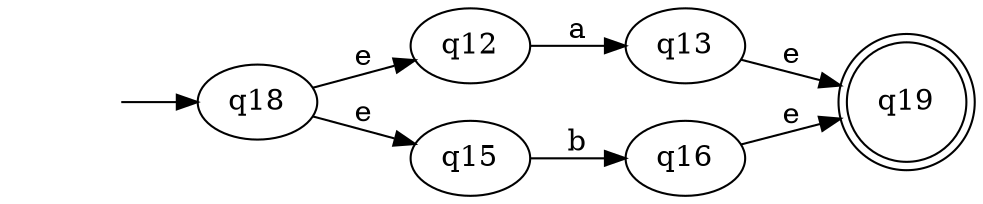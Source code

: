 digraph "g"{
	rankdir=LR
	-1[style="invis"];
	-1->"q18";
	"q18"->"q12"[label="e"];
	"q18"->"q15"[label="e"];
	"q12"->"q13"[label="a"];
	"q13"->"q19"[label="e"];
	"q15"->"q16"[label="b"];
	"q16"->"q19"[label="e"];
	"q19"[shape="doublecircle"];
}